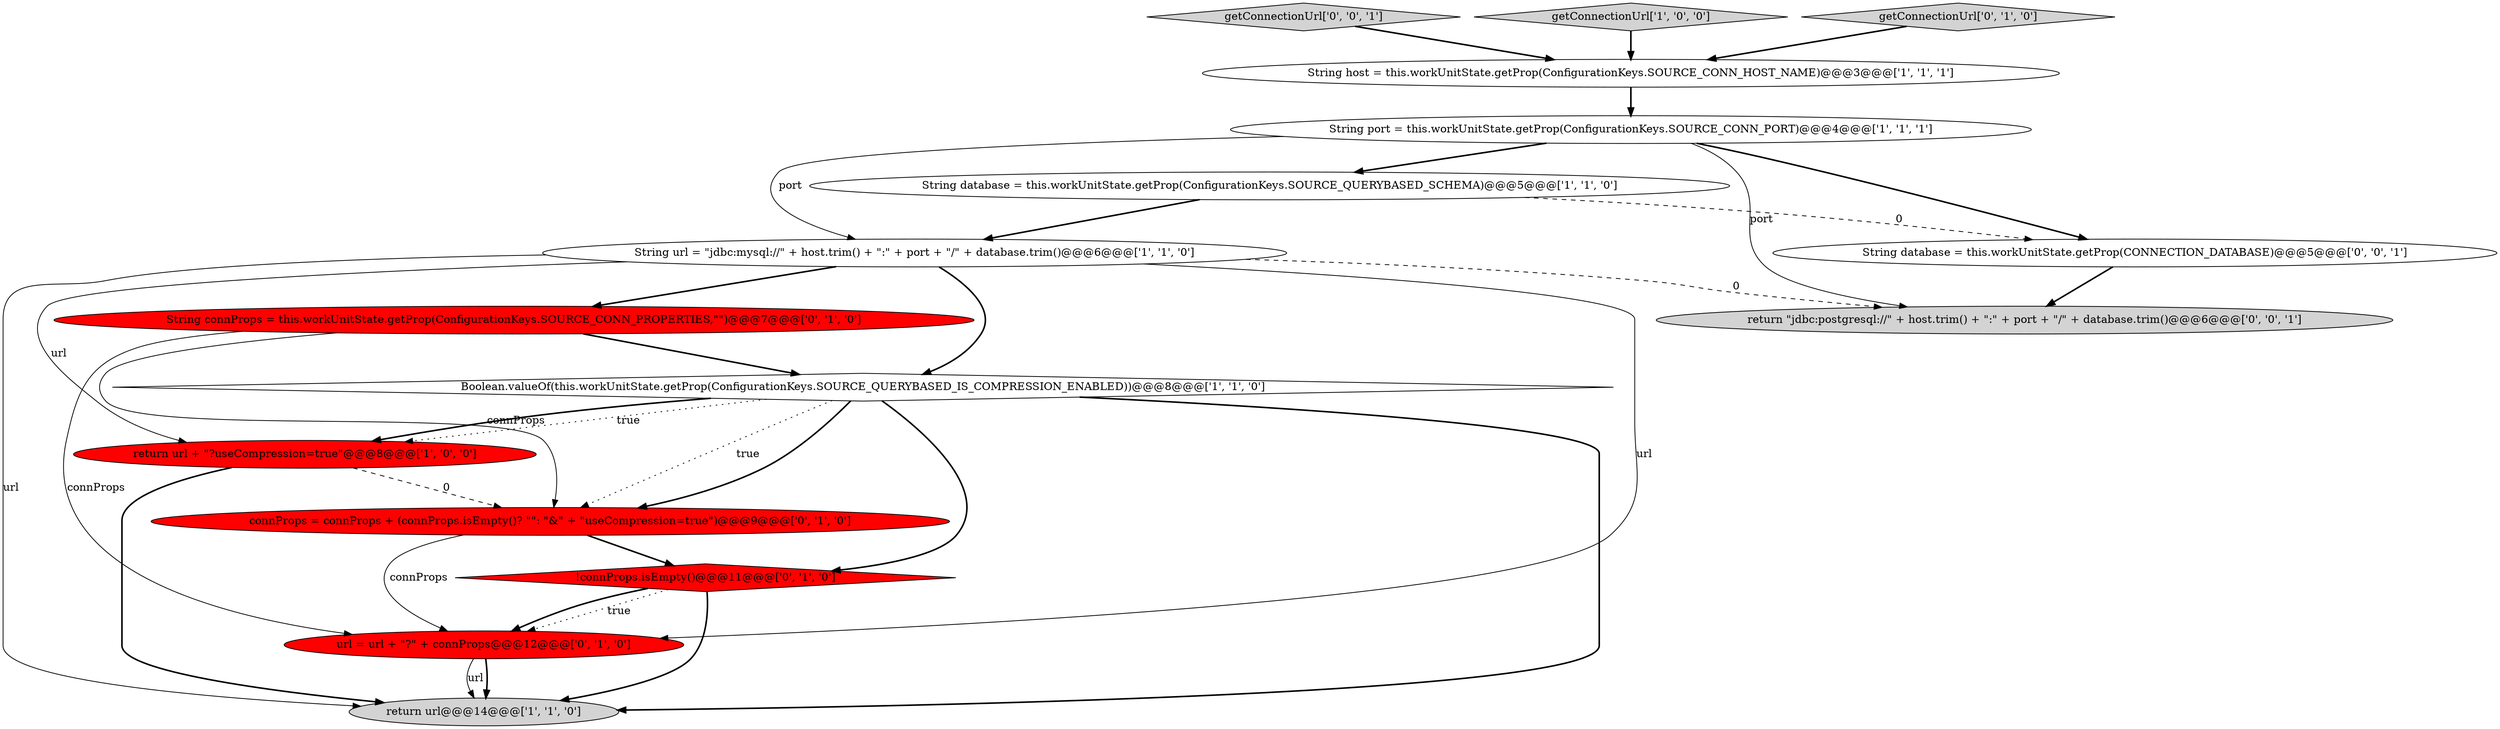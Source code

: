 digraph {
9 [style = filled, label = "connProps = connProps + (connProps.isEmpty()? \"\": \"&\" + \"useCompression=true\")@@@9@@@['0', '1', '0']", fillcolor = red, shape = ellipse image = "AAA1AAABBB2BBB"];
4 [style = filled, label = "String host = this.workUnitState.getProp(ConfigurationKeys.SOURCE_CONN_HOST_NAME)@@@3@@@['1', '1', '1']", fillcolor = white, shape = ellipse image = "AAA0AAABBB1BBB"];
11 [style = filled, label = "!connProps.isEmpty()@@@11@@@['0', '1', '0']", fillcolor = red, shape = diamond image = "AAA1AAABBB2BBB"];
2 [style = filled, label = "String port = this.workUnitState.getProp(ConfigurationKeys.SOURCE_CONN_PORT)@@@4@@@['1', '1', '1']", fillcolor = white, shape = ellipse image = "AAA0AAABBB1BBB"];
3 [style = filled, label = "return url + \"?useCompression=true\"@@@8@@@['1', '0', '0']", fillcolor = red, shape = ellipse image = "AAA1AAABBB1BBB"];
5 [style = filled, label = "String database = this.workUnitState.getProp(ConfigurationKeys.SOURCE_QUERYBASED_SCHEMA)@@@5@@@['1', '1', '0']", fillcolor = white, shape = ellipse image = "AAA0AAABBB1BBB"];
15 [style = filled, label = "String database = this.workUnitState.getProp(CONNECTION_DATABASE)@@@5@@@['0', '0', '1']", fillcolor = white, shape = ellipse image = "AAA0AAABBB3BBB"];
12 [style = filled, label = "url = url + \"?\" + connProps@@@12@@@['0', '1', '0']", fillcolor = red, shape = ellipse image = "AAA1AAABBB2BBB"];
0 [style = filled, label = "String url = \"jdbc:mysql://\" + host.trim() + \":\" + port + \"/\" + database.trim()@@@6@@@['1', '1', '0']", fillcolor = white, shape = ellipse image = "AAA0AAABBB1BBB"];
8 [style = filled, label = "String connProps = this.workUnitState.getProp(ConfigurationKeys.SOURCE_CONN_PROPERTIES,\"\")@@@7@@@['0', '1', '0']", fillcolor = red, shape = ellipse image = "AAA1AAABBB2BBB"];
13 [style = filled, label = "getConnectionUrl['0', '0', '1']", fillcolor = lightgray, shape = diamond image = "AAA0AAABBB3BBB"];
6 [style = filled, label = "Boolean.valueOf(this.workUnitState.getProp(ConfigurationKeys.SOURCE_QUERYBASED_IS_COMPRESSION_ENABLED))@@@8@@@['1', '1', '0']", fillcolor = white, shape = diamond image = "AAA0AAABBB1BBB"];
1 [style = filled, label = "getConnectionUrl['1', '0', '0']", fillcolor = lightgray, shape = diamond image = "AAA0AAABBB1BBB"];
7 [style = filled, label = "return url@@@14@@@['1', '1', '0']", fillcolor = lightgray, shape = ellipse image = "AAA0AAABBB1BBB"];
10 [style = filled, label = "getConnectionUrl['0', '1', '0']", fillcolor = lightgray, shape = diamond image = "AAA0AAABBB2BBB"];
14 [style = filled, label = "return \"jdbc:postgresql://\" + host.trim() + \":\" + port + \"/\" + database.trim()@@@6@@@['0', '0', '1']", fillcolor = lightgray, shape = ellipse image = "AAA0AAABBB3BBB"];
6->3 [style = bold, label=""];
1->4 [style = bold, label=""];
9->11 [style = bold, label=""];
15->14 [style = bold, label=""];
0->6 [style = bold, label=""];
0->3 [style = solid, label="url"];
8->9 [style = solid, label="connProps"];
11->12 [style = dotted, label="true"];
0->12 [style = solid, label="url"];
8->6 [style = bold, label=""];
11->12 [style = bold, label=""];
4->2 [style = bold, label=""];
8->12 [style = solid, label="connProps"];
12->7 [style = bold, label=""];
0->14 [style = dashed, label="0"];
2->0 [style = solid, label="port"];
5->0 [style = bold, label=""];
3->7 [style = bold, label=""];
2->14 [style = solid, label="port"];
6->9 [style = dotted, label="true"];
3->9 [style = dashed, label="0"];
6->11 [style = bold, label=""];
12->7 [style = solid, label="url"];
2->15 [style = bold, label=""];
0->8 [style = bold, label=""];
10->4 [style = bold, label=""];
0->7 [style = solid, label="url"];
9->12 [style = solid, label="connProps"];
6->9 [style = bold, label=""];
6->7 [style = bold, label=""];
6->3 [style = dotted, label="true"];
5->15 [style = dashed, label="0"];
11->7 [style = bold, label=""];
2->5 [style = bold, label=""];
13->4 [style = bold, label=""];
}
